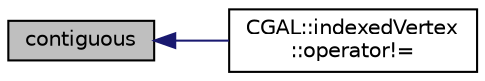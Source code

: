digraph "contiguous"
{
  bgcolor="transparent";
  edge [fontname="Helvetica",fontsize="10",labelfontname="Helvetica",labelfontsize="10"];
  node [fontname="Helvetica",fontsize="10",shape=record];
  rankdir="LR";
  Node1 [label="contiguous",height=0.2,width=0.4,color="black", fillcolor="grey75", style="filled", fontcolor="black"];
  Node1 -> Node2 [dir="back",color="midnightblue",fontsize="10",style="solid",fontname="Helvetica"];
  Node2 [label="CGAL::indexedVertex\l::operator!=",height=0.2,width=0.4,color="black",URL="$a01079.html#a8aa0f94b9622aca6365afec9012fa1cf"];
}
